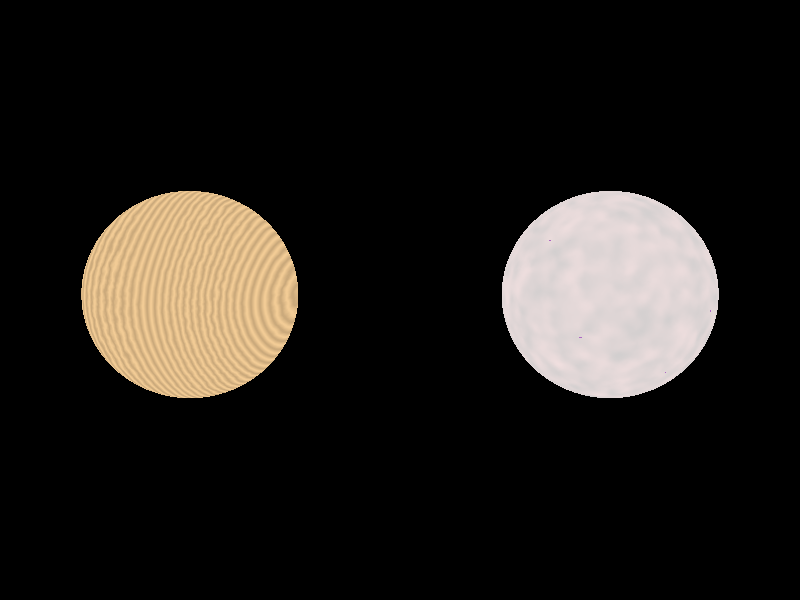 #include "colors.inc"
#include "textures.inc"
camera{
    location<0,3,-19>
    look_at<0,0,0>
    angle 60
}
light_source{
    <0,1,-10>
    color White
    area_light<0,0,0><1,0,1>3,3
    adaptive 1
    	jitter
}
sphere{
    <-6,0,1>, 3
    texture{
        pigment{
		DMFWood4
		scale 4
	}
	finish{ Shiny }
	}
}
sphere{
    <6,0,1>, 3
    texture{
        PinkAlabaster //Moral is that some textures are just pigments while others are whole textures which
			// predefine the finish. 
	}
}

